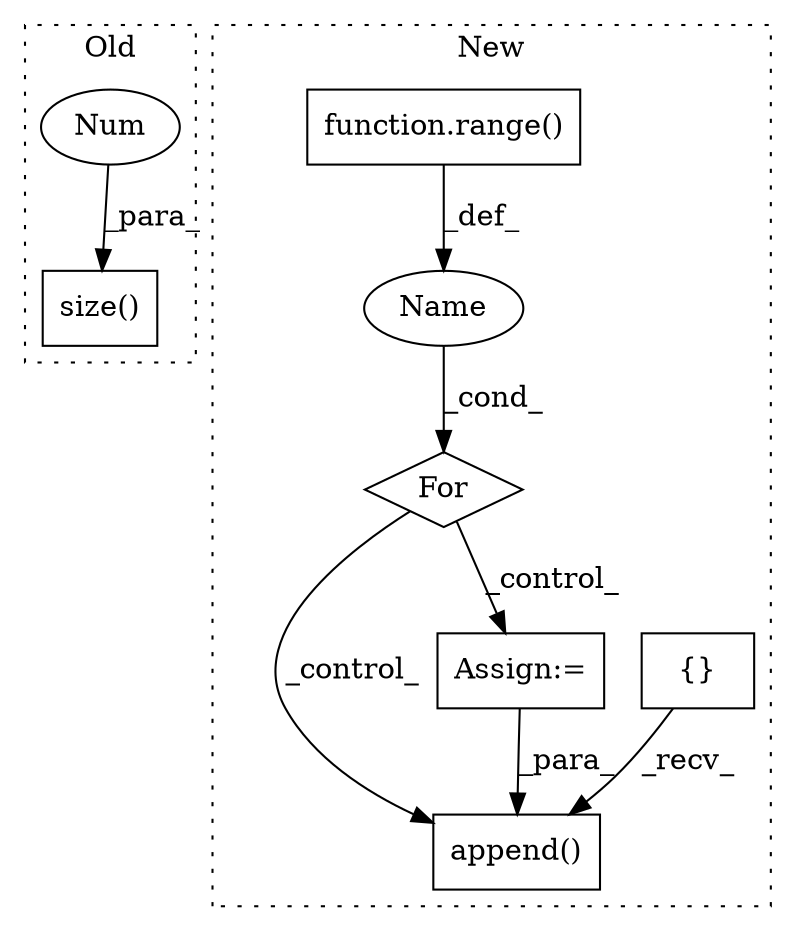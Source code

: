 digraph G {
subgraph cluster0 {
1 [label="size()" a="75" s="877,893" l="15,1" shape="box"];
6 [label="Num" a="76" s="892" l="1" shape="ellipse"];
label = "Old";
style="dotted";
}
subgraph cluster1 {
2 [label="append()" a="75" s="1240,1270" l="19,1" shape="box"];
3 [label="For" a="107" s="1010,1050" l="4,14" shape="diamond"];
4 [label="Name" a="87" s="1014" l="3" shape="ellipse"];
5 [label="{}" a="59" s="942,942" l="2,1" shape="box"];
7 [label="function.range()" a="75" s="1021,1049" l="6,1" shape="box"];
8 [label="Assign:=" a="68" s="1075" l="3" shape="box"];
label = "New";
style="dotted";
}
3 -> 2 [label="_control_"];
3 -> 8 [label="_control_"];
4 -> 3 [label="_cond_"];
5 -> 2 [label="_recv_"];
6 -> 1 [label="_para_"];
7 -> 4 [label="_def_"];
8 -> 2 [label="_para_"];
}